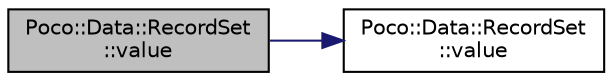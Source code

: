digraph "Poco::Data::RecordSet::value"
{
 // LATEX_PDF_SIZE
  edge [fontname="Helvetica",fontsize="10",labelfontname="Helvetica",labelfontsize="10"];
  node [fontname="Helvetica",fontsize="10",shape=record];
  rankdir="LR";
  Node1 [label="Poco::Data::RecordSet\l::value",height=0.2,width=0.4,color="black", fillcolor="grey75", style="filled", fontcolor="black",tooltip="Returns the value in the named column of the current row."];
  Node1 -> Node2 [color="midnightblue",fontsize="10",style="solid"];
  Node2 [label="Poco::Data::RecordSet\l::value",height=0.2,width=0.4,color="black", fillcolor="white", style="filled",URL="$classPoco_1_1Data_1_1RecordSet.html#a78018a308d8f9cbf1561db9d1b5a4543",tooltip="Returns the reference to data value at [col, row] location."];
}
